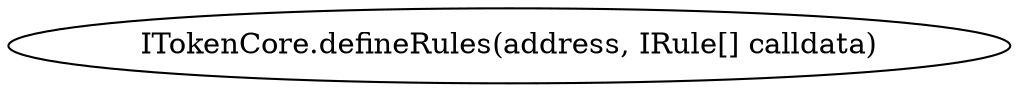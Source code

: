 digraph "" {
	graph [bb="0,0,413.54,36"];
	node [label="\N"];
	"ITokenCore.defineRules(address, IRule[] calldata)"	 [height=0.5,
		pos="206.77,18",
		width=5.7436];
}
digraph "" {
	graph [bb="0,0,413.54,36"];
	node [label="\N"];
	"ITokenCore.defineRules(address, IRule[] calldata)"	 [height=0.5,
		pos="206.77,18",
		width=5.7436];
}
digraph "" {
	graph [bb="0,0,413.54,36"];
	node [label="\N"];
	"ITokenCore.defineRules(address, IRule[] calldata)"	 [height=0.5,
		pos="206.77,18",
		width=5.7436];
}
digraph "" {
	graph [bb="0,0,413.54,36"];
	node [label="\N"];
	"ITokenCore.defineRules(address, IRule[] calldata)"	 [height=0.5,
		pos="206.77,18",
		width=5.7436];
}
digraph "" {
	graph [bb="0,0,413.54,36"];
	node [label="\N"];
	"ITokenCore.defineRules(address, IRule[] calldata)"	 [height=0.5,
		pos="206.77,18",
		width=5.7436];
}
